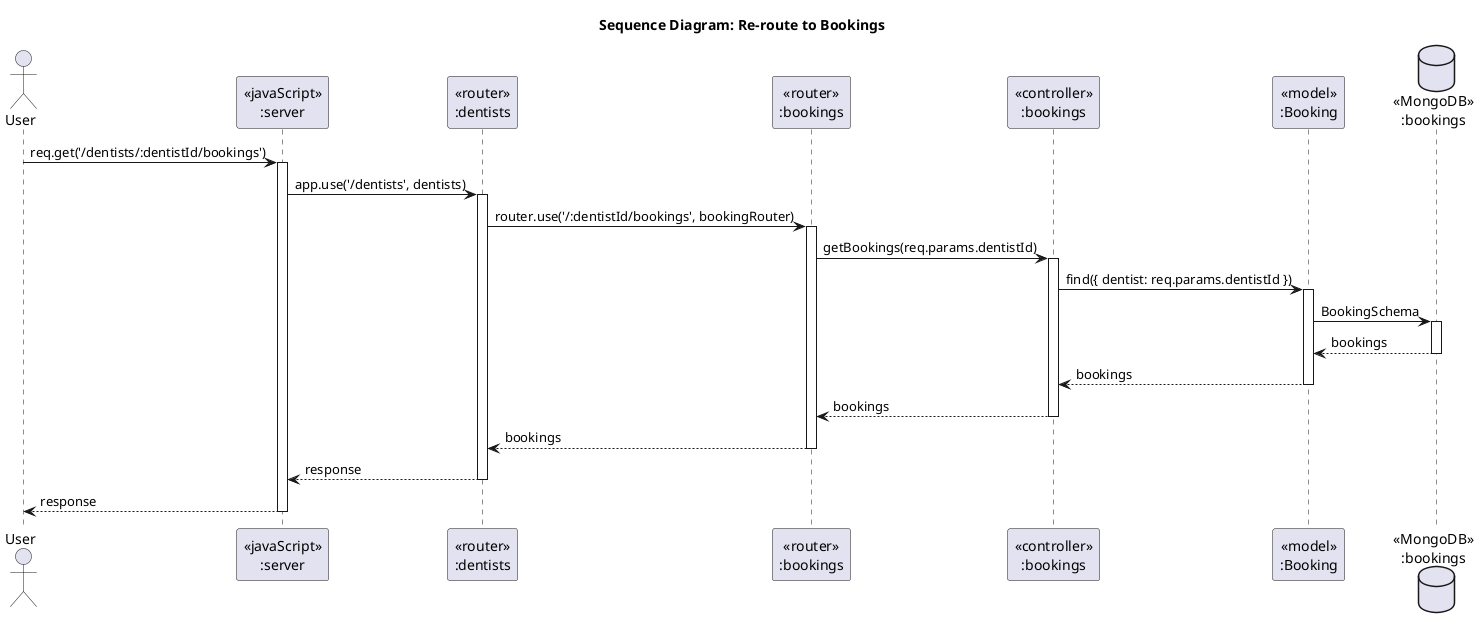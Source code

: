 @startuml dentist-bookings
title Sequence Diagram: Re-route to Bookings

actor "User" as User

participant "<<javaScript>>\n:server" as Server
participant "<<router>>\n:dentists" as DentistsRouter
participant "<<router>>\n:bookings" as BookingsRouter
participant "<<controller>>\n:bookings" as BookingsController
participant "<<model>>\n:Booking" as BookingModel
database "<<MongoDB>>\n:bookings" as BookingMongoDB

User -> Server : req.get('/dentists/:dentistId/bookings')
activate Server

Server -> DentistsRouter : app.use('/dentists', dentists)
activate DentistsRouter

DentistsRouter -> BookingsRouter : router.use('/:dentistId/bookings', bookingRouter)
activate BookingsRouter

BookingsRouter -> BookingsController : getBookings(req.params.dentistId)
activate BookingsController

BookingsController -> BookingModel : find({ dentist: req.params.dentistId })
activate BookingModel

BookingModel -> BookingMongoDB : BookingSchema
activate BookingMongoDB
BookingMongoDB --> BookingModel : bookings
deactivate BookingMongoDB

BookingModel --> BookingsController : bookings
deactivate BookingModel

BookingsController --> BookingsRouter : bookings
deactivate BookingsController

BookingsRouter --> DentistsRouter : bookings
deactivate BookingsRouter

DentistsRouter --> Server : response
deactivate DentistsRouter

Server --> User : response
deactivate Server

@enduml
